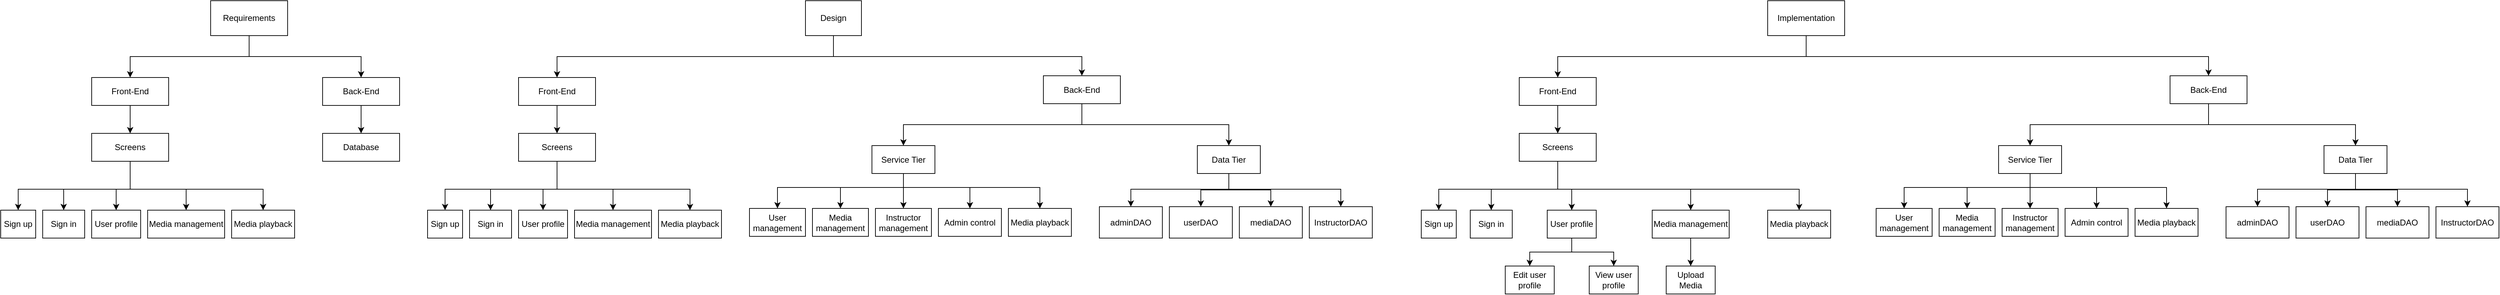 <mxfile version="14.4.3" type="github">
  <diagram id="Z83CDnLwwzP-TWheSOMz" name="Page-1">
    <mxGraphModel dx="1422" dy="794" grid="1" gridSize="10" guides="1" tooltips="1" connect="1" arrows="1" fold="1" page="1" pageScale="1" pageWidth="850" pageHeight="1100" math="0" shadow="0">
      <root>
        <mxCell id="0" />
        <mxCell id="1" parent="0" />
        <mxCell id="xZ4t5qYj1OsYNwdSgrL3-1" value="Back-End" style="rounded=0;whiteSpace=wrap;html=1;" vertex="1" parent="1">
          <mxGeometry x="470" y="390" width="110" height="40" as="geometry" />
        </mxCell>
        <mxCell id="xZ4t5qYj1OsYNwdSgrL3-2" value="Database" style="rounded=0;whiteSpace=wrap;html=1;" vertex="1" parent="1">
          <mxGeometry x="470" y="470" width="110" height="40" as="geometry" />
        </mxCell>
        <mxCell id="xZ4t5qYj1OsYNwdSgrL3-3" value="" style="endArrow=classic;html=1;entryX=0.5;entryY=0;entryDx=0;entryDy=0;exitX=0.5;exitY=1;exitDx=0;exitDy=0;" edge="1" parent="1" source="xZ4t5qYj1OsYNwdSgrL3-1" target="xZ4t5qYj1OsYNwdSgrL3-2">
          <mxGeometry width="50" height="50" relative="1" as="geometry">
            <mxPoint x="130" y="430" as="sourcePoint" />
            <mxPoint x="180" y="380" as="targetPoint" />
          </mxGeometry>
        </mxCell>
        <mxCell id="xZ4t5qYj1OsYNwdSgrL3-6" value="" style="edgeStyle=orthogonalEdgeStyle;rounded=0;orthogonalLoop=1;jettySize=auto;html=1;" edge="1" parent="1" source="xZ4t5qYj1OsYNwdSgrL3-4" target="xZ4t5qYj1OsYNwdSgrL3-5">
          <mxGeometry relative="1" as="geometry" />
        </mxCell>
        <mxCell id="xZ4t5qYj1OsYNwdSgrL3-4" value="Front-End" style="rounded=0;whiteSpace=wrap;html=1;" vertex="1" parent="1">
          <mxGeometry x="140" y="390" width="110" height="40" as="geometry" />
        </mxCell>
        <mxCell id="xZ4t5qYj1OsYNwdSgrL3-16" value="" style="edgeStyle=orthogonalEdgeStyle;rounded=0;orthogonalLoop=1;jettySize=auto;html=1;entryX=0.5;entryY=0;entryDx=0;entryDy=0;" edge="1" parent="1" source="xZ4t5qYj1OsYNwdSgrL3-5" target="xZ4t5qYj1OsYNwdSgrL3-11">
          <mxGeometry relative="1" as="geometry">
            <Array as="points">
              <mxPoint x="195" y="550" />
              <mxPoint x="385" y="550" />
            </Array>
          </mxGeometry>
        </mxCell>
        <mxCell id="xZ4t5qYj1OsYNwdSgrL3-17" value="" style="edgeStyle=orthogonalEdgeStyle;rounded=0;orthogonalLoop=1;jettySize=auto;html=1;entryX=0.5;entryY=0;entryDx=0;entryDy=0;" edge="1" parent="1" source="xZ4t5qYj1OsYNwdSgrL3-5" target="xZ4t5qYj1OsYNwdSgrL3-7">
          <mxGeometry relative="1" as="geometry">
            <Array as="points">
              <mxPoint x="195" y="550" />
              <mxPoint x="35" y="550" />
            </Array>
          </mxGeometry>
        </mxCell>
        <mxCell id="xZ4t5qYj1OsYNwdSgrL3-18" value="" style="edgeStyle=orthogonalEdgeStyle;rounded=0;orthogonalLoop=1;jettySize=auto;html=1;" edge="1" parent="1" source="xZ4t5qYj1OsYNwdSgrL3-5" target="xZ4t5qYj1OsYNwdSgrL3-8">
          <mxGeometry relative="1" as="geometry">
            <Array as="points">
              <mxPoint x="195" y="550" />
              <mxPoint x="100" y="550" />
            </Array>
          </mxGeometry>
        </mxCell>
        <mxCell id="xZ4t5qYj1OsYNwdSgrL3-19" value="" style="edgeStyle=orthogonalEdgeStyle;rounded=0;orthogonalLoop=1;jettySize=auto;html=1;entryX=0.5;entryY=0;entryDx=0;entryDy=0;" edge="1" parent="1" source="xZ4t5qYj1OsYNwdSgrL3-5" target="xZ4t5qYj1OsYNwdSgrL3-10">
          <mxGeometry relative="1" as="geometry">
            <Array as="points">
              <mxPoint x="195" y="550" />
              <mxPoint x="275" y="550" />
            </Array>
          </mxGeometry>
        </mxCell>
        <mxCell id="xZ4t5qYj1OsYNwdSgrL3-5" value="Screens" style="rounded=0;whiteSpace=wrap;html=1;" vertex="1" parent="1">
          <mxGeometry x="140" y="470" width="110" height="40" as="geometry" />
        </mxCell>
        <mxCell id="xZ4t5qYj1OsYNwdSgrL3-7" value="Sign up" style="rounded=0;whiteSpace=wrap;html=1;" vertex="1" parent="1">
          <mxGeometry x="10" y="580" width="50" height="40" as="geometry" />
        </mxCell>
        <mxCell id="xZ4t5qYj1OsYNwdSgrL3-8" value="Sign in" style="rounded=0;whiteSpace=wrap;html=1;" vertex="1" parent="1">
          <mxGeometry x="70" y="580" width="60" height="40" as="geometry" />
        </mxCell>
        <mxCell id="xZ4t5qYj1OsYNwdSgrL3-9" value="User profile" style="rounded=0;whiteSpace=wrap;html=1;" vertex="1" parent="1">
          <mxGeometry x="140" y="580" width="70" height="40" as="geometry" />
        </mxCell>
        <mxCell id="xZ4t5qYj1OsYNwdSgrL3-10" value="Media management" style="rounded=0;whiteSpace=wrap;html=1;" vertex="1" parent="1">
          <mxGeometry x="220" y="580" width="110" height="40" as="geometry" />
        </mxCell>
        <mxCell id="xZ4t5qYj1OsYNwdSgrL3-11" value="Media playback" style="rounded=0;whiteSpace=wrap;html=1;" vertex="1" parent="1">
          <mxGeometry x="340" y="580" width="90" height="40" as="geometry" />
        </mxCell>
        <mxCell id="xZ4t5qYj1OsYNwdSgrL3-20" value="" style="edgeStyle=orthogonalEdgeStyle;rounded=0;orthogonalLoop=1;jettySize=auto;html=1;entryX=0.5;entryY=0;entryDx=0;entryDy=0;exitX=0.5;exitY=1;exitDx=0;exitDy=0;" edge="1" parent="1" source="xZ4t5qYj1OsYNwdSgrL3-5" target="xZ4t5qYj1OsYNwdSgrL3-9">
          <mxGeometry relative="1" as="geometry">
            <mxPoint x="205" y="540" as="sourcePoint" />
            <mxPoint x="285" y="590" as="targetPoint" />
            <Array as="points">
              <mxPoint x="195" y="550" />
              <mxPoint x="175" y="550" />
            </Array>
          </mxGeometry>
        </mxCell>
        <mxCell id="xZ4t5qYj1OsYNwdSgrL3-24" value="" style="edgeStyle=orthogonalEdgeStyle;rounded=0;orthogonalLoop=1;jettySize=auto;html=1;" edge="1" parent="1" source="xZ4t5qYj1OsYNwdSgrL3-23" target="xZ4t5qYj1OsYNwdSgrL3-4">
          <mxGeometry relative="1" as="geometry">
            <Array as="points">
              <mxPoint x="365" y="360" />
              <mxPoint x="195" y="360" />
            </Array>
          </mxGeometry>
        </mxCell>
        <mxCell id="xZ4t5qYj1OsYNwdSgrL3-25" style="edgeStyle=orthogonalEdgeStyle;rounded=0;orthogonalLoop=1;jettySize=auto;html=1;entryX=0.5;entryY=0;entryDx=0;entryDy=0;" edge="1" parent="1" source="xZ4t5qYj1OsYNwdSgrL3-23" target="xZ4t5qYj1OsYNwdSgrL3-1">
          <mxGeometry relative="1" as="geometry">
            <Array as="points">
              <mxPoint x="365" y="360" />
              <mxPoint x="525" y="360" />
            </Array>
          </mxGeometry>
        </mxCell>
        <mxCell id="xZ4t5qYj1OsYNwdSgrL3-23" value="Requirements" style="rounded=0;whiteSpace=wrap;html=1;" vertex="1" parent="1">
          <mxGeometry x="310" y="280" width="110" height="50" as="geometry" />
        </mxCell>
        <mxCell id="xZ4t5qYj1OsYNwdSgrL3-62" style="edgeStyle=orthogonalEdgeStyle;rounded=0;orthogonalLoop=1;jettySize=auto;html=1;entryX=0.5;entryY=0;entryDx=0;entryDy=0;" edge="1" parent="1" source="xZ4t5qYj1OsYNwdSgrL3-26" target="xZ4t5qYj1OsYNwdSgrL3-45">
          <mxGeometry relative="1" as="geometry">
            <Array as="points">
              <mxPoint x="1555" y="457.5" />
              <mxPoint x="1300" y="457.5" />
            </Array>
          </mxGeometry>
        </mxCell>
        <mxCell id="xZ4t5qYj1OsYNwdSgrL3-63" style="edgeStyle=orthogonalEdgeStyle;rounded=0;orthogonalLoop=1;jettySize=auto;html=1;entryX=0.5;entryY=0;entryDx=0;entryDy=0;" edge="1" parent="1" source="xZ4t5qYj1OsYNwdSgrL3-26" target="xZ4t5qYj1OsYNwdSgrL3-27">
          <mxGeometry relative="1" as="geometry">
            <Array as="points">
              <mxPoint x="1555" y="457.5" />
              <mxPoint x="1765" y="457.5" />
            </Array>
          </mxGeometry>
        </mxCell>
        <mxCell id="xZ4t5qYj1OsYNwdSgrL3-26" value="Back-End" style="rounded=0;whiteSpace=wrap;html=1;" vertex="1" parent="1">
          <mxGeometry x="1500" y="387.5" width="110" height="40" as="geometry" />
        </mxCell>
        <mxCell id="xZ4t5qYj1OsYNwdSgrL3-64" value="" style="edgeStyle=orthogonalEdgeStyle;rounded=0;orthogonalLoop=1;jettySize=auto;html=1;entryX=0.5;entryY=0;entryDx=0;entryDy=0;" edge="1" parent="1" source="xZ4t5qYj1OsYNwdSgrL3-27" target="xZ4t5qYj1OsYNwdSgrL3-55">
          <mxGeometry relative="1" as="geometry">
            <Array as="points">
              <mxPoint x="1765" y="550" />
              <mxPoint x="1925" y="550" />
            </Array>
          </mxGeometry>
        </mxCell>
        <mxCell id="xZ4t5qYj1OsYNwdSgrL3-65" value="" style="edgeStyle=orthogonalEdgeStyle;rounded=0;orthogonalLoop=1;jettySize=auto;html=1;entryX=0.5;entryY=0;entryDx=0;entryDy=0;" edge="1" parent="1" source="xZ4t5qYj1OsYNwdSgrL3-27" target="xZ4t5qYj1OsYNwdSgrL3-56">
          <mxGeometry relative="1" as="geometry">
            <Array as="points">
              <mxPoint x="1765" y="550" />
              <mxPoint x="1625" y="550" />
            </Array>
          </mxGeometry>
        </mxCell>
        <mxCell id="xZ4t5qYj1OsYNwdSgrL3-66" value="" style="edgeStyle=orthogonalEdgeStyle;rounded=0;orthogonalLoop=1;jettySize=auto;html=1;entryX=0.5;entryY=0;entryDx=0;entryDy=0;" edge="1" parent="1" source="xZ4t5qYj1OsYNwdSgrL3-27" target="xZ4t5qYj1OsYNwdSgrL3-53">
          <mxGeometry relative="1" as="geometry">
            <Array as="points">
              <mxPoint x="1765" y="551" />
              <mxPoint x="1725" y="551" />
            </Array>
          </mxGeometry>
        </mxCell>
        <mxCell id="xZ4t5qYj1OsYNwdSgrL3-67" style="edgeStyle=orthogonalEdgeStyle;rounded=0;orthogonalLoop=1;jettySize=auto;html=1;entryX=0.5;entryY=0;entryDx=0;entryDy=0;" edge="1" parent="1" source="xZ4t5qYj1OsYNwdSgrL3-27" target="xZ4t5qYj1OsYNwdSgrL3-54">
          <mxGeometry relative="1" as="geometry">
            <Array as="points">
              <mxPoint x="1765" y="551" />
              <mxPoint x="1825" y="551" />
            </Array>
          </mxGeometry>
        </mxCell>
        <mxCell id="xZ4t5qYj1OsYNwdSgrL3-27" value="Data Tier" style="rounded=0;whiteSpace=wrap;html=1;" vertex="1" parent="1">
          <mxGeometry x="1720" y="487.5" width="90" height="40" as="geometry" />
        </mxCell>
        <mxCell id="xZ4t5qYj1OsYNwdSgrL3-29" value="" style="edgeStyle=orthogonalEdgeStyle;rounded=0;orthogonalLoop=1;jettySize=auto;html=1;" edge="1" parent="1" source="xZ4t5qYj1OsYNwdSgrL3-30" target="xZ4t5qYj1OsYNwdSgrL3-35">
          <mxGeometry relative="1" as="geometry" />
        </mxCell>
        <mxCell id="xZ4t5qYj1OsYNwdSgrL3-30" value="Front-End" style="rounded=0;whiteSpace=wrap;html=1;" vertex="1" parent="1">
          <mxGeometry x="750" y="390" width="110" height="40" as="geometry" />
        </mxCell>
        <mxCell id="xZ4t5qYj1OsYNwdSgrL3-31" value="" style="edgeStyle=orthogonalEdgeStyle;rounded=0;orthogonalLoop=1;jettySize=auto;html=1;entryX=0.5;entryY=0;entryDx=0;entryDy=0;" edge="1" parent="1" source="xZ4t5qYj1OsYNwdSgrL3-35" target="xZ4t5qYj1OsYNwdSgrL3-40">
          <mxGeometry relative="1" as="geometry">
            <Array as="points">
              <mxPoint x="805" y="550" />
              <mxPoint x="995" y="550" />
            </Array>
          </mxGeometry>
        </mxCell>
        <mxCell id="xZ4t5qYj1OsYNwdSgrL3-32" value="" style="edgeStyle=orthogonalEdgeStyle;rounded=0;orthogonalLoop=1;jettySize=auto;html=1;entryX=0.5;entryY=0;entryDx=0;entryDy=0;" edge="1" parent="1" source="xZ4t5qYj1OsYNwdSgrL3-35" target="xZ4t5qYj1OsYNwdSgrL3-36">
          <mxGeometry relative="1" as="geometry">
            <Array as="points">
              <mxPoint x="805" y="550" />
              <mxPoint x="645" y="550" />
            </Array>
          </mxGeometry>
        </mxCell>
        <mxCell id="xZ4t5qYj1OsYNwdSgrL3-33" value="" style="edgeStyle=orthogonalEdgeStyle;rounded=0;orthogonalLoop=1;jettySize=auto;html=1;" edge="1" parent="1" source="xZ4t5qYj1OsYNwdSgrL3-35" target="xZ4t5qYj1OsYNwdSgrL3-37">
          <mxGeometry relative="1" as="geometry">
            <Array as="points">
              <mxPoint x="805" y="550" />
              <mxPoint x="710" y="550" />
            </Array>
          </mxGeometry>
        </mxCell>
        <mxCell id="xZ4t5qYj1OsYNwdSgrL3-34" value="" style="edgeStyle=orthogonalEdgeStyle;rounded=0;orthogonalLoop=1;jettySize=auto;html=1;entryX=0.5;entryY=0;entryDx=0;entryDy=0;" edge="1" parent="1" source="xZ4t5qYj1OsYNwdSgrL3-35" target="xZ4t5qYj1OsYNwdSgrL3-39">
          <mxGeometry relative="1" as="geometry">
            <Array as="points">
              <mxPoint x="805" y="550" />
              <mxPoint x="885" y="550" />
            </Array>
          </mxGeometry>
        </mxCell>
        <mxCell id="xZ4t5qYj1OsYNwdSgrL3-35" value="Screens" style="rounded=0;whiteSpace=wrap;html=1;" vertex="1" parent="1">
          <mxGeometry x="750" y="470" width="110" height="40" as="geometry" />
        </mxCell>
        <mxCell id="xZ4t5qYj1OsYNwdSgrL3-36" value="Sign up" style="rounded=0;whiteSpace=wrap;html=1;" vertex="1" parent="1">
          <mxGeometry x="620" y="580" width="50" height="40" as="geometry" />
        </mxCell>
        <mxCell id="xZ4t5qYj1OsYNwdSgrL3-37" value="Sign in" style="rounded=0;whiteSpace=wrap;html=1;" vertex="1" parent="1">
          <mxGeometry x="680" y="580" width="60" height="40" as="geometry" />
        </mxCell>
        <mxCell id="xZ4t5qYj1OsYNwdSgrL3-38" value="User profile" style="rounded=0;whiteSpace=wrap;html=1;" vertex="1" parent="1">
          <mxGeometry x="750" y="580" width="70" height="40" as="geometry" />
        </mxCell>
        <mxCell id="xZ4t5qYj1OsYNwdSgrL3-39" value="Media management" style="rounded=0;whiteSpace=wrap;html=1;" vertex="1" parent="1">
          <mxGeometry x="830" y="580" width="110" height="40" as="geometry" />
        </mxCell>
        <mxCell id="xZ4t5qYj1OsYNwdSgrL3-40" value="Media playback" style="rounded=0;whiteSpace=wrap;html=1;" vertex="1" parent="1">
          <mxGeometry x="950" y="580" width="90" height="40" as="geometry" />
        </mxCell>
        <mxCell id="xZ4t5qYj1OsYNwdSgrL3-41" value="" style="edgeStyle=orthogonalEdgeStyle;rounded=0;orthogonalLoop=1;jettySize=auto;html=1;entryX=0.5;entryY=0;entryDx=0;entryDy=0;exitX=0.5;exitY=1;exitDx=0;exitDy=0;" edge="1" parent="1" source="xZ4t5qYj1OsYNwdSgrL3-35" target="xZ4t5qYj1OsYNwdSgrL3-38">
          <mxGeometry relative="1" as="geometry">
            <mxPoint x="815" y="540" as="sourcePoint" />
            <mxPoint x="895" y="590" as="targetPoint" />
            <Array as="points">
              <mxPoint x="805" y="550" />
              <mxPoint x="785" y="550" />
            </Array>
          </mxGeometry>
        </mxCell>
        <mxCell id="xZ4t5qYj1OsYNwdSgrL3-42" value="" style="edgeStyle=orthogonalEdgeStyle;rounded=0;orthogonalLoop=1;jettySize=auto;html=1;" edge="1" parent="1" source="xZ4t5qYj1OsYNwdSgrL3-44" target="xZ4t5qYj1OsYNwdSgrL3-30">
          <mxGeometry relative="1" as="geometry">
            <Array as="points">
              <mxPoint x="1200" y="360" />
              <mxPoint x="805" y="360" />
            </Array>
          </mxGeometry>
        </mxCell>
        <mxCell id="xZ4t5qYj1OsYNwdSgrL3-43" style="edgeStyle=orthogonalEdgeStyle;rounded=0;orthogonalLoop=1;jettySize=auto;html=1;entryX=0.5;entryY=0;entryDx=0;entryDy=0;" edge="1" parent="1" source="xZ4t5qYj1OsYNwdSgrL3-44" target="xZ4t5qYj1OsYNwdSgrL3-26">
          <mxGeometry relative="1" as="geometry">
            <Array as="points">
              <mxPoint x="1200" y="360" />
              <mxPoint x="1555" y="360" />
            </Array>
          </mxGeometry>
        </mxCell>
        <mxCell id="xZ4t5qYj1OsYNwdSgrL3-44" value="Design" style="rounded=0;whiteSpace=wrap;html=1;" vertex="1" parent="1">
          <mxGeometry x="1160" y="280" width="80" height="50" as="geometry" />
        </mxCell>
        <mxCell id="xZ4t5qYj1OsYNwdSgrL3-57" value="" style="edgeStyle=orthogonalEdgeStyle;rounded=0;orthogonalLoop=1;jettySize=auto;html=1;entryX=0.5;entryY=0;entryDx=0;entryDy=0;" edge="1" parent="1" source="xZ4t5qYj1OsYNwdSgrL3-45" target="xZ4t5qYj1OsYNwdSgrL3-50">
          <mxGeometry relative="1" as="geometry">
            <Array as="points">
              <mxPoint x="1300" y="547.5" />
              <mxPoint x="1495" y="547.5" />
            </Array>
          </mxGeometry>
        </mxCell>
        <mxCell id="xZ4t5qYj1OsYNwdSgrL3-58" value="" style="edgeStyle=orthogonalEdgeStyle;rounded=0;orthogonalLoop=1;jettySize=auto;html=1;entryX=0.5;entryY=0;entryDx=0;entryDy=0;" edge="1" parent="1" source="xZ4t5qYj1OsYNwdSgrL3-45" target="xZ4t5qYj1OsYNwdSgrL3-49">
          <mxGeometry relative="1" as="geometry">
            <Array as="points">
              <mxPoint x="1300" y="547.5" />
              <mxPoint x="1395" y="547.5" />
            </Array>
          </mxGeometry>
        </mxCell>
        <mxCell id="xZ4t5qYj1OsYNwdSgrL3-59" value="" style="edgeStyle=orthogonalEdgeStyle;rounded=0;orthogonalLoop=1;jettySize=auto;html=1;entryX=0.5;entryY=0;entryDx=0;entryDy=0;" edge="1" parent="1" source="xZ4t5qYj1OsYNwdSgrL3-45" target="xZ4t5qYj1OsYNwdSgrL3-46">
          <mxGeometry relative="1" as="geometry">
            <Array as="points">
              <mxPoint x="1300" y="547.5" />
              <mxPoint x="1120" y="547.5" />
            </Array>
          </mxGeometry>
        </mxCell>
        <mxCell id="xZ4t5qYj1OsYNwdSgrL3-60" value="" style="edgeStyle=orthogonalEdgeStyle;rounded=0;orthogonalLoop=1;jettySize=auto;html=1;entryX=0.5;entryY=0;entryDx=0;entryDy=0;" edge="1" parent="1" source="xZ4t5qYj1OsYNwdSgrL3-45" target="xZ4t5qYj1OsYNwdSgrL3-47">
          <mxGeometry relative="1" as="geometry">
            <Array as="points">
              <mxPoint x="1300" y="547.5" />
              <mxPoint x="1210" y="547.5" />
            </Array>
          </mxGeometry>
        </mxCell>
        <mxCell id="xZ4t5qYj1OsYNwdSgrL3-61" value="" style="edgeStyle=orthogonalEdgeStyle;rounded=0;orthogonalLoop=1;jettySize=auto;html=1;" edge="1" parent="1" source="xZ4t5qYj1OsYNwdSgrL3-45" target="xZ4t5qYj1OsYNwdSgrL3-48">
          <mxGeometry relative="1" as="geometry" />
        </mxCell>
        <mxCell id="xZ4t5qYj1OsYNwdSgrL3-45" value="Service Tier" style="rounded=0;whiteSpace=wrap;html=1;" vertex="1" parent="1">
          <mxGeometry x="1255" y="487.5" width="90" height="40" as="geometry" />
        </mxCell>
        <mxCell id="xZ4t5qYj1OsYNwdSgrL3-46" value="User management" style="rounded=0;whiteSpace=wrap;html=1;" vertex="1" parent="1">
          <mxGeometry x="1080" y="577.5" width="80" height="40" as="geometry" />
        </mxCell>
        <mxCell id="xZ4t5qYj1OsYNwdSgrL3-47" value="Media management" style="rounded=0;whiteSpace=wrap;html=1;" vertex="1" parent="1">
          <mxGeometry x="1170" y="577.5" width="80" height="40" as="geometry" />
        </mxCell>
        <mxCell id="xZ4t5qYj1OsYNwdSgrL3-48" value="Instructor management" style="rounded=0;whiteSpace=wrap;html=1;" vertex="1" parent="1">
          <mxGeometry x="1260" y="577.5" width="80" height="40" as="geometry" />
        </mxCell>
        <mxCell id="xZ4t5qYj1OsYNwdSgrL3-49" value="Admin control" style="rounded=0;whiteSpace=wrap;html=1;" vertex="1" parent="1">
          <mxGeometry x="1350" y="577.5" width="90" height="40" as="geometry" />
        </mxCell>
        <mxCell id="xZ4t5qYj1OsYNwdSgrL3-50" value="Media playback" style="rounded=0;whiteSpace=wrap;html=1;" vertex="1" parent="1">
          <mxGeometry x="1450" y="577.5" width="90" height="40" as="geometry" />
        </mxCell>
        <mxCell id="xZ4t5qYj1OsYNwdSgrL3-53" value="userDAO" style="whiteSpace=wrap;html=1;rounded=0;" vertex="1" parent="1">
          <mxGeometry x="1680" y="575" width="90" height="45" as="geometry" />
        </mxCell>
        <mxCell id="xZ4t5qYj1OsYNwdSgrL3-54" value="mediaDAO" style="whiteSpace=wrap;html=1;rounded=0;" vertex="1" parent="1">
          <mxGeometry x="1780" y="575" width="90" height="45" as="geometry" />
        </mxCell>
        <mxCell id="xZ4t5qYj1OsYNwdSgrL3-55" value="InstructorDAO" style="whiteSpace=wrap;html=1;rounded=0;" vertex="1" parent="1">
          <mxGeometry x="1880" y="575" width="90" height="45" as="geometry" />
        </mxCell>
        <mxCell id="xZ4t5qYj1OsYNwdSgrL3-56" value="adminDAO" style="whiteSpace=wrap;html=1;rounded=0;" vertex="1" parent="1">
          <mxGeometry x="1580" y="575" width="90" height="45" as="geometry" />
        </mxCell>
        <mxCell id="xZ4t5qYj1OsYNwdSgrL3-68" style="edgeStyle=orthogonalEdgeStyle;rounded=0;orthogonalLoop=1;jettySize=auto;html=1;entryX=0.5;entryY=0;entryDx=0;entryDy=0;" edge="1" parent="1" source="xZ4t5qYj1OsYNwdSgrL3-70" target="xZ4t5qYj1OsYNwdSgrL3-97">
          <mxGeometry relative="1" as="geometry">
            <Array as="points">
              <mxPoint x="3165" y="457.5" />
              <mxPoint x="2910" y="457.5" />
            </Array>
          </mxGeometry>
        </mxCell>
        <mxCell id="xZ4t5qYj1OsYNwdSgrL3-69" style="edgeStyle=orthogonalEdgeStyle;rounded=0;orthogonalLoop=1;jettySize=auto;html=1;entryX=0.5;entryY=0;entryDx=0;entryDy=0;" edge="1" parent="1" source="xZ4t5qYj1OsYNwdSgrL3-70" target="xZ4t5qYj1OsYNwdSgrL3-75">
          <mxGeometry relative="1" as="geometry">
            <Array as="points">
              <mxPoint x="3165" y="457.5" />
              <mxPoint x="3375" y="457.5" />
            </Array>
          </mxGeometry>
        </mxCell>
        <mxCell id="xZ4t5qYj1OsYNwdSgrL3-70" value="Back-End" style="rounded=0;whiteSpace=wrap;html=1;" vertex="1" parent="1">
          <mxGeometry x="3110" y="387.5" width="110" height="40" as="geometry" />
        </mxCell>
        <mxCell id="xZ4t5qYj1OsYNwdSgrL3-71" value="" style="edgeStyle=orthogonalEdgeStyle;rounded=0;orthogonalLoop=1;jettySize=auto;html=1;entryX=0.5;entryY=0;entryDx=0;entryDy=0;" edge="1" parent="1" source="xZ4t5qYj1OsYNwdSgrL3-75">
          <mxGeometry relative="1" as="geometry">
            <Array as="points">
              <mxPoint x="3375" y="550" />
              <mxPoint x="3535" y="550" />
            </Array>
            <mxPoint x="3535" y="575" as="targetPoint" />
          </mxGeometry>
        </mxCell>
        <mxCell id="xZ4t5qYj1OsYNwdSgrL3-72" value="" style="edgeStyle=orthogonalEdgeStyle;rounded=0;orthogonalLoop=1;jettySize=auto;html=1;entryX=0.5;entryY=0;entryDx=0;entryDy=0;" edge="1" parent="1" source="xZ4t5qYj1OsYNwdSgrL3-75" target="xZ4t5qYj1OsYNwdSgrL3-106">
          <mxGeometry relative="1" as="geometry">
            <Array as="points">
              <mxPoint x="3375" y="550" />
              <mxPoint x="3235" y="550" />
            </Array>
          </mxGeometry>
        </mxCell>
        <mxCell id="xZ4t5qYj1OsYNwdSgrL3-73" value="" style="edgeStyle=orthogonalEdgeStyle;rounded=0;orthogonalLoop=1;jettySize=auto;html=1;entryX=0.5;entryY=0;entryDx=0;entryDy=0;" edge="1" parent="1" source="xZ4t5qYj1OsYNwdSgrL3-75" target="xZ4t5qYj1OsYNwdSgrL3-103">
          <mxGeometry relative="1" as="geometry">
            <Array as="points">
              <mxPoint x="3375" y="551" />
              <mxPoint x="3335" y="551" />
            </Array>
          </mxGeometry>
        </mxCell>
        <mxCell id="xZ4t5qYj1OsYNwdSgrL3-74" style="edgeStyle=orthogonalEdgeStyle;rounded=0;orthogonalLoop=1;jettySize=auto;html=1;entryX=0.5;entryY=0;entryDx=0;entryDy=0;" edge="1" parent="1" source="xZ4t5qYj1OsYNwdSgrL3-75" target="xZ4t5qYj1OsYNwdSgrL3-104">
          <mxGeometry relative="1" as="geometry">
            <Array as="points">
              <mxPoint x="3375" y="551" />
              <mxPoint x="3435" y="551" />
            </Array>
          </mxGeometry>
        </mxCell>
        <mxCell id="xZ4t5qYj1OsYNwdSgrL3-75" value="Data Tier" style="rounded=0;whiteSpace=wrap;html=1;" vertex="1" parent="1">
          <mxGeometry x="3330" y="487.5" width="90" height="40" as="geometry" />
        </mxCell>
        <mxCell id="xZ4t5qYj1OsYNwdSgrL3-76" value="" style="edgeStyle=orthogonalEdgeStyle;rounded=0;orthogonalLoop=1;jettySize=auto;html=1;" edge="1" parent="1" source="xZ4t5qYj1OsYNwdSgrL3-77" target="xZ4t5qYj1OsYNwdSgrL3-82">
          <mxGeometry relative="1" as="geometry" />
        </mxCell>
        <mxCell id="xZ4t5qYj1OsYNwdSgrL3-77" value="Front-End" style="rounded=0;whiteSpace=wrap;html=1;" vertex="1" parent="1">
          <mxGeometry x="2180" y="390" width="110" height="40" as="geometry" />
        </mxCell>
        <mxCell id="xZ4t5qYj1OsYNwdSgrL3-78" value="" style="edgeStyle=orthogonalEdgeStyle;rounded=0;orthogonalLoop=1;jettySize=auto;html=1;entryX=0.5;entryY=0;entryDx=0;entryDy=0;" edge="1" parent="1" source="xZ4t5qYj1OsYNwdSgrL3-82" target="xZ4t5qYj1OsYNwdSgrL3-87">
          <mxGeometry relative="1" as="geometry">
            <Array as="points">
              <mxPoint x="2235" y="550" />
              <mxPoint x="2580" y="550" />
            </Array>
          </mxGeometry>
        </mxCell>
        <mxCell id="xZ4t5qYj1OsYNwdSgrL3-79" value="" style="edgeStyle=orthogonalEdgeStyle;rounded=0;orthogonalLoop=1;jettySize=auto;html=1;entryX=0.5;entryY=0;entryDx=0;entryDy=0;" edge="1" parent="1" source="xZ4t5qYj1OsYNwdSgrL3-82" target="xZ4t5qYj1OsYNwdSgrL3-83">
          <mxGeometry relative="1" as="geometry">
            <Array as="points">
              <mxPoint x="2235" y="550" />
              <mxPoint x="2065" y="550" />
            </Array>
          </mxGeometry>
        </mxCell>
        <mxCell id="xZ4t5qYj1OsYNwdSgrL3-80" value="" style="edgeStyle=orthogonalEdgeStyle;rounded=0;orthogonalLoop=1;jettySize=auto;html=1;" edge="1" parent="1" source="xZ4t5qYj1OsYNwdSgrL3-82" target="xZ4t5qYj1OsYNwdSgrL3-84">
          <mxGeometry relative="1" as="geometry">
            <Array as="points">
              <mxPoint x="2235" y="550" />
              <mxPoint x="2140" y="550" />
            </Array>
          </mxGeometry>
        </mxCell>
        <mxCell id="xZ4t5qYj1OsYNwdSgrL3-81" value="" style="edgeStyle=orthogonalEdgeStyle;rounded=0;orthogonalLoop=1;jettySize=auto;html=1;entryX=0.5;entryY=0;entryDx=0;entryDy=0;" edge="1" parent="1" source="xZ4t5qYj1OsYNwdSgrL3-82" target="xZ4t5qYj1OsYNwdSgrL3-86">
          <mxGeometry relative="1" as="geometry">
            <Array as="points">
              <mxPoint x="2235" y="550" />
              <mxPoint x="2425" y="550" />
            </Array>
          </mxGeometry>
        </mxCell>
        <mxCell id="xZ4t5qYj1OsYNwdSgrL3-82" value="Screens" style="rounded=0;whiteSpace=wrap;html=1;" vertex="1" parent="1">
          <mxGeometry x="2180" y="470" width="110" height="40" as="geometry" />
        </mxCell>
        <mxCell id="xZ4t5qYj1OsYNwdSgrL3-83" value="Sign up" style="rounded=0;whiteSpace=wrap;html=1;" vertex="1" parent="1">
          <mxGeometry x="2040" y="580" width="50" height="40" as="geometry" />
        </mxCell>
        <mxCell id="xZ4t5qYj1OsYNwdSgrL3-84" value="Sign in" style="rounded=0;whiteSpace=wrap;html=1;" vertex="1" parent="1">
          <mxGeometry x="2110" y="580" width="60" height="40" as="geometry" />
        </mxCell>
        <mxCell id="xZ4t5qYj1OsYNwdSgrL3-114" value="" style="edgeStyle=orthogonalEdgeStyle;rounded=0;orthogonalLoop=1;jettySize=auto;html=1;" edge="1" parent="1" source="xZ4t5qYj1OsYNwdSgrL3-85" target="xZ4t5qYj1OsYNwdSgrL3-111">
          <mxGeometry relative="1" as="geometry" />
        </mxCell>
        <mxCell id="xZ4t5qYj1OsYNwdSgrL3-115" style="edgeStyle=orthogonalEdgeStyle;rounded=0;orthogonalLoop=1;jettySize=auto;html=1;entryX=0.5;entryY=0;entryDx=0;entryDy=0;" edge="1" parent="1" source="xZ4t5qYj1OsYNwdSgrL3-85" target="xZ4t5qYj1OsYNwdSgrL3-110">
          <mxGeometry relative="1" as="geometry" />
        </mxCell>
        <mxCell id="xZ4t5qYj1OsYNwdSgrL3-85" value="User profile" style="rounded=0;whiteSpace=wrap;html=1;" vertex="1" parent="1">
          <mxGeometry x="2220" y="580" width="70" height="40" as="geometry" />
        </mxCell>
        <mxCell id="xZ4t5qYj1OsYNwdSgrL3-113" value="" style="edgeStyle=orthogonalEdgeStyle;rounded=0;orthogonalLoop=1;jettySize=auto;html=1;" edge="1" parent="1" source="xZ4t5qYj1OsYNwdSgrL3-86" target="xZ4t5qYj1OsYNwdSgrL3-112">
          <mxGeometry relative="1" as="geometry" />
        </mxCell>
        <mxCell id="xZ4t5qYj1OsYNwdSgrL3-86" value="Media management" style="rounded=0;whiteSpace=wrap;html=1;" vertex="1" parent="1">
          <mxGeometry x="2370" y="580" width="110" height="40" as="geometry" />
        </mxCell>
        <mxCell id="xZ4t5qYj1OsYNwdSgrL3-87" value="Media playback" style="rounded=0;whiteSpace=wrap;html=1;" vertex="1" parent="1">
          <mxGeometry x="2535" y="580" width="90" height="40" as="geometry" />
        </mxCell>
        <mxCell id="xZ4t5qYj1OsYNwdSgrL3-88" value="" style="edgeStyle=orthogonalEdgeStyle;rounded=0;orthogonalLoop=1;jettySize=auto;html=1;entryX=0.5;entryY=0;entryDx=0;entryDy=0;exitX=0.5;exitY=1;exitDx=0;exitDy=0;" edge="1" parent="1" source="xZ4t5qYj1OsYNwdSgrL3-82" target="xZ4t5qYj1OsYNwdSgrL3-85">
          <mxGeometry relative="1" as="geometry">
            <mxPoint x="2245" y="540" as="sourcePoint" />
            <mxPoint x="2325" y="590" as="targetPoint" />
            <Array as="points">
              <mxPoint x="2235" y="550" />
              <mxPoint x="2255" y="550" />
            </Array>
          </mxGeometry>
        </mxCell>
        <mxCell id="xZ4t5qYj1OsYNwdSgrL3-89" value="" style="edgeStyle=orthogonalEdgeStyle;rounded=0;orthogonalLoop=1;jettySize=auto;html=1;" edge="1" parent="1" source="xZ4t5qYj1OsYNwdSgrL3-91" target="xZ4t5qYj1OsYNwdSgrL3-77">
          <mxGeometry relative="1" as="geometry">
            <Array as="points">
              <mxPoint x="2590" y="360" />
              <mxPoint x="2235" y="360" />
            </Array>
          </mxGeometry>
        </mxCell>
        <mxCell id="xZ4t5qYj1OsYNwdSgrL3-90" style="edgeStyle=orthogonalEdgeStyle;rounded=0;orthogonalLoop=1;jettySize=auto;html=1;entryX=0.5;entryY=0;entryDx=0;entryDy=0;" edge="1" parent="1" source="xZ4t5qYj1OsYNwdSgrL3-91" target="xZ4t5qYj1OsYNwdSgrL3-70">
          <mxGeometry relative="1" as="geometry">
            <Array as="points">
              <mxPoint x="2590" y="360" />
              <mxPoint x="3165" y="360" />
            </Array>
          </mxGeometry>
        </mxCell>
        <mxCell id="xZ4t5qYj1OsYNwdSgrL3-91" value="Implementation" style="rounded=0;whiteSpace=wrap;html=1;" vertex="1" parent="1">
          <mxGeometry x="2535" y="280" width="110" height="50" as="geometry" />
        </mxCell>
        <mxCell id="xZ4t5qYj1OsYNwdSgrL3-92" value="" style="edgeStyle=orthogonalEdgeStyle;rounded=0;orthogonalLoop=1;jettySize=auto;html=1;entryX=0.5;entryY=0;entryDx=0;entryDy=0;" edge="1" parent="1" source="xZ4t5qYj1OsYNwdSgrL3-97" target="xZ4t5qYj1OsYNwdSgrL3-102">
          <mxGeometry relative="1" as="geometry">
            <Array as="points">
              <mxPoint x="2910" y="547.5" />
              <mxPoint x="3105" y="547.5" />
            </Array>
          </mxGeometry>
        </mxCell>
        <mxCell id="xZ4t5qYj1OsYNwdSgrL3-93" value="" style="edgeStyle=orthogonalEdgeStyle;rounded=0;orthogonalLoop=1;jettySize=auto;html=1;entryX=0.5;entryY=0;entryDx=0;entryDy=0;" edge="1" parent="1" source="xZ4t5qYj1OsYNwdSgrL3-97" target="xZ4t5qYj1OsYNwdSgrL3-101">
          <mxGeometry relative="1" as="geometry">
            <Array as="points">
              <mxPoint x="2910" y="547.5" />
              <mxPoint x="3005" y="547.5" />
            </Array>
          </mxGeometry>
        </mxCell>
        <mxCell id="xZ4t5qYj1OsYNwdSgrL3-94" value="" style="edgeStyle=orthogonalEdgeStyle;rounded=0;orthogonalLoop=1;jettySize=auto;html=1;entryX=0.5;entryY=0;entryDx=0;entryDy=0;" edge="1" parent="1" source="xZ4t5qYj1OsYNwdSgrL3-97" target="xZ4t5qYj1OsYNwdSgrL3-98">
          <mxGeometry relative="1" as="geometry">
            <Array as="points">
              <mxPoint x="2910" y="547.5" />
              <mxPoint x="2730" y="547.5" />
            </Array>
          </mxGeometry>
        </mxCell>
        <mxCell id="xZ4t5qYj1OsYNwdSgrL3-95" value="" style="edgeStyle=orthogonalEdgeStyle;rounded=0;orthogonalLoop=1;jettySize=auto;html=1;entryX=0.5;entryY=0;entryDx=0;entryDy=0;" edge="1" parent="1" source="xZ4t5qYj1OsYNwdSgrL3-97" target="xZ4t5qYj1OsYNwdSgrL3-99">
          <mxGeometry relative="1" as="geometry">
            <Array as="points">
              <mxPoint x="2910" y="547.5" />
              <mxPoint x="2820" y="547.5" />
            </Array>
          </mxGeometry>
        </mxCell>
        <mxCell id="xZ4t5qYj1OsYNwdSgrL3-96" value="" style="edgeStyle=orthogonalEdgeStyle;rounded=0;orthogonalLoop=1;jettySize=auto;html=1;" edge="1" parent="1" source="xZ4t5qYj1OsYNwdSgrL3-97" target="xZ4t5qYj1OsYNwdSgrL3-100">
          <mxGeometry relative="1" as="geometry" />
        </mxCell>
        <mxCell id="xZ4t5qYj1OsYNwdSgrL3-97" value="Service Tier" style="rounded=0;whiteSpace=wrap;html=1;" vertex="1" parent="1">
          <mxGeometry x="2865" y="487.5" width="90" height="40" as="geometry" />
        </mxCell>
        <mxCell id="xZ4t5qYj1OsYNwdSgrL3-98" value="User management" style="rounded=0;whiteSpace=wrap;html=1;" vertex="1" parent="1">
          <mxGeometry x="2690" y="577.5" width="80" height="40" as="geometry" />
        </mxCell>
        <mxCell id="xZ4t5qYj1OsYNwdSgrL3-99" value="Media management" style="rounded=0;whiteSpace=wrap;html=1;" vertex="1" parent="1">
          <mxGeometry x="2780" y="577.5" width="80" height="40" as="geometry" />
        </mxCell>
        <mxCell id="xZ4t5qYj1OsYNwdSgrL3-100" value="Instructor management" style="rounded=0;whiteSpace=wrap;html=1;" vertex="1" parent="1">
          <mxGeometry x="2870" y="577.5" width="80" height="40" as="geometry" />
        </mxCell>
        <mxCell id="xZ4t5qYj1OsYNwdSgrL3-101" value="Admin control" style="rounded=0;whiteSpace=wrap;html=1;" vertex="1" parent="1">
          <mxGeometry x="2960" y="577.5" width="90" height="40" as="geometry" />
        </mxCell>
        <mxCell id="xZ4t5qYj1OsYNwdSgrL3-102" value="Media playback" style="rounded=0;whiteSpace=wrap;html=1;" vertex="1" parent="1">
          <mxGeometry x="3060" y="577.5" width="90" height="40" as="geometry" />
        </mxCell>
        <mxCell id="xZ4t5qYj1OsYNwdSgrL3-103" value="userDAO" style="whiteSpace=wrap;html=1;rounded=0;" vertex="1" parent="1">
          <mxGeometry x="3290" y="575" width="90" height="45" as="geometry" />
        </mxCell>
        <mxCell id="xZ4t5qYj1OsYNwdSgrL3-104" value="mediaDAO" style="whiteSpace=wrap;html=1;rounded=0;" vertex="1" parent="1">
          <mxGeometry x="3390" y="575" width="90" height="45" as="geometry" />
        </mxCell>
        <mxCell id="xZ4t5qYj1OsYNwdSgrL3-105" value="InstructorDAO" style="whiteSpace=wrap;html=1;rounded=0;" vertex="1" parent="1">
          <mxGeometry x="3490" y="575" width="90" height="45" as="geometry" />
        </mxCell>
        <mxCell id="xZ4t5qYj1OsYNwdSgrL3-106" value="adminDAO" style="whiteSpace=wrap;html=1;rounded=0;" vertex="1" parent="1">
          <mxGeometry x="3190" y="575" width="90" height="45" as="geometry" />
        </mxCell>
        <mxCell id="xZ4t5qYj1OsYNwdSgrL3-110" value="Edit user profile" style="rounded=0;whiteSpace=wrap;html=1;" vertex="1" parent="1">
          <mxGeometry x="2160" y="660" width="70" height="40" as="geometry" />
        </mxCell>
        <mxCell id="xZ4t5qYj1OsYNwdSgrL3-111" value="View user profile" style="rounded=0;whiteSpace=wrap;html=1;" vertex="1" parent="1">
          <mxGeometry x="2280" y="660" width="70" height="40" as="geometry" />
        </mxCell>
        <mxCell id="xZ4t5qYj1OsYNwdSgrL3-112" value="Upload Media" style="rounded=0;whiteSpace=wrap;html=1;" vertex="1" parent="1">
          <mxGeometry x="2390" y="660" width="70" height="40" as="geometry" />
        </mxCell>
      </root>
    </mxGraphModel>
  </diagram>
</mxfile>
